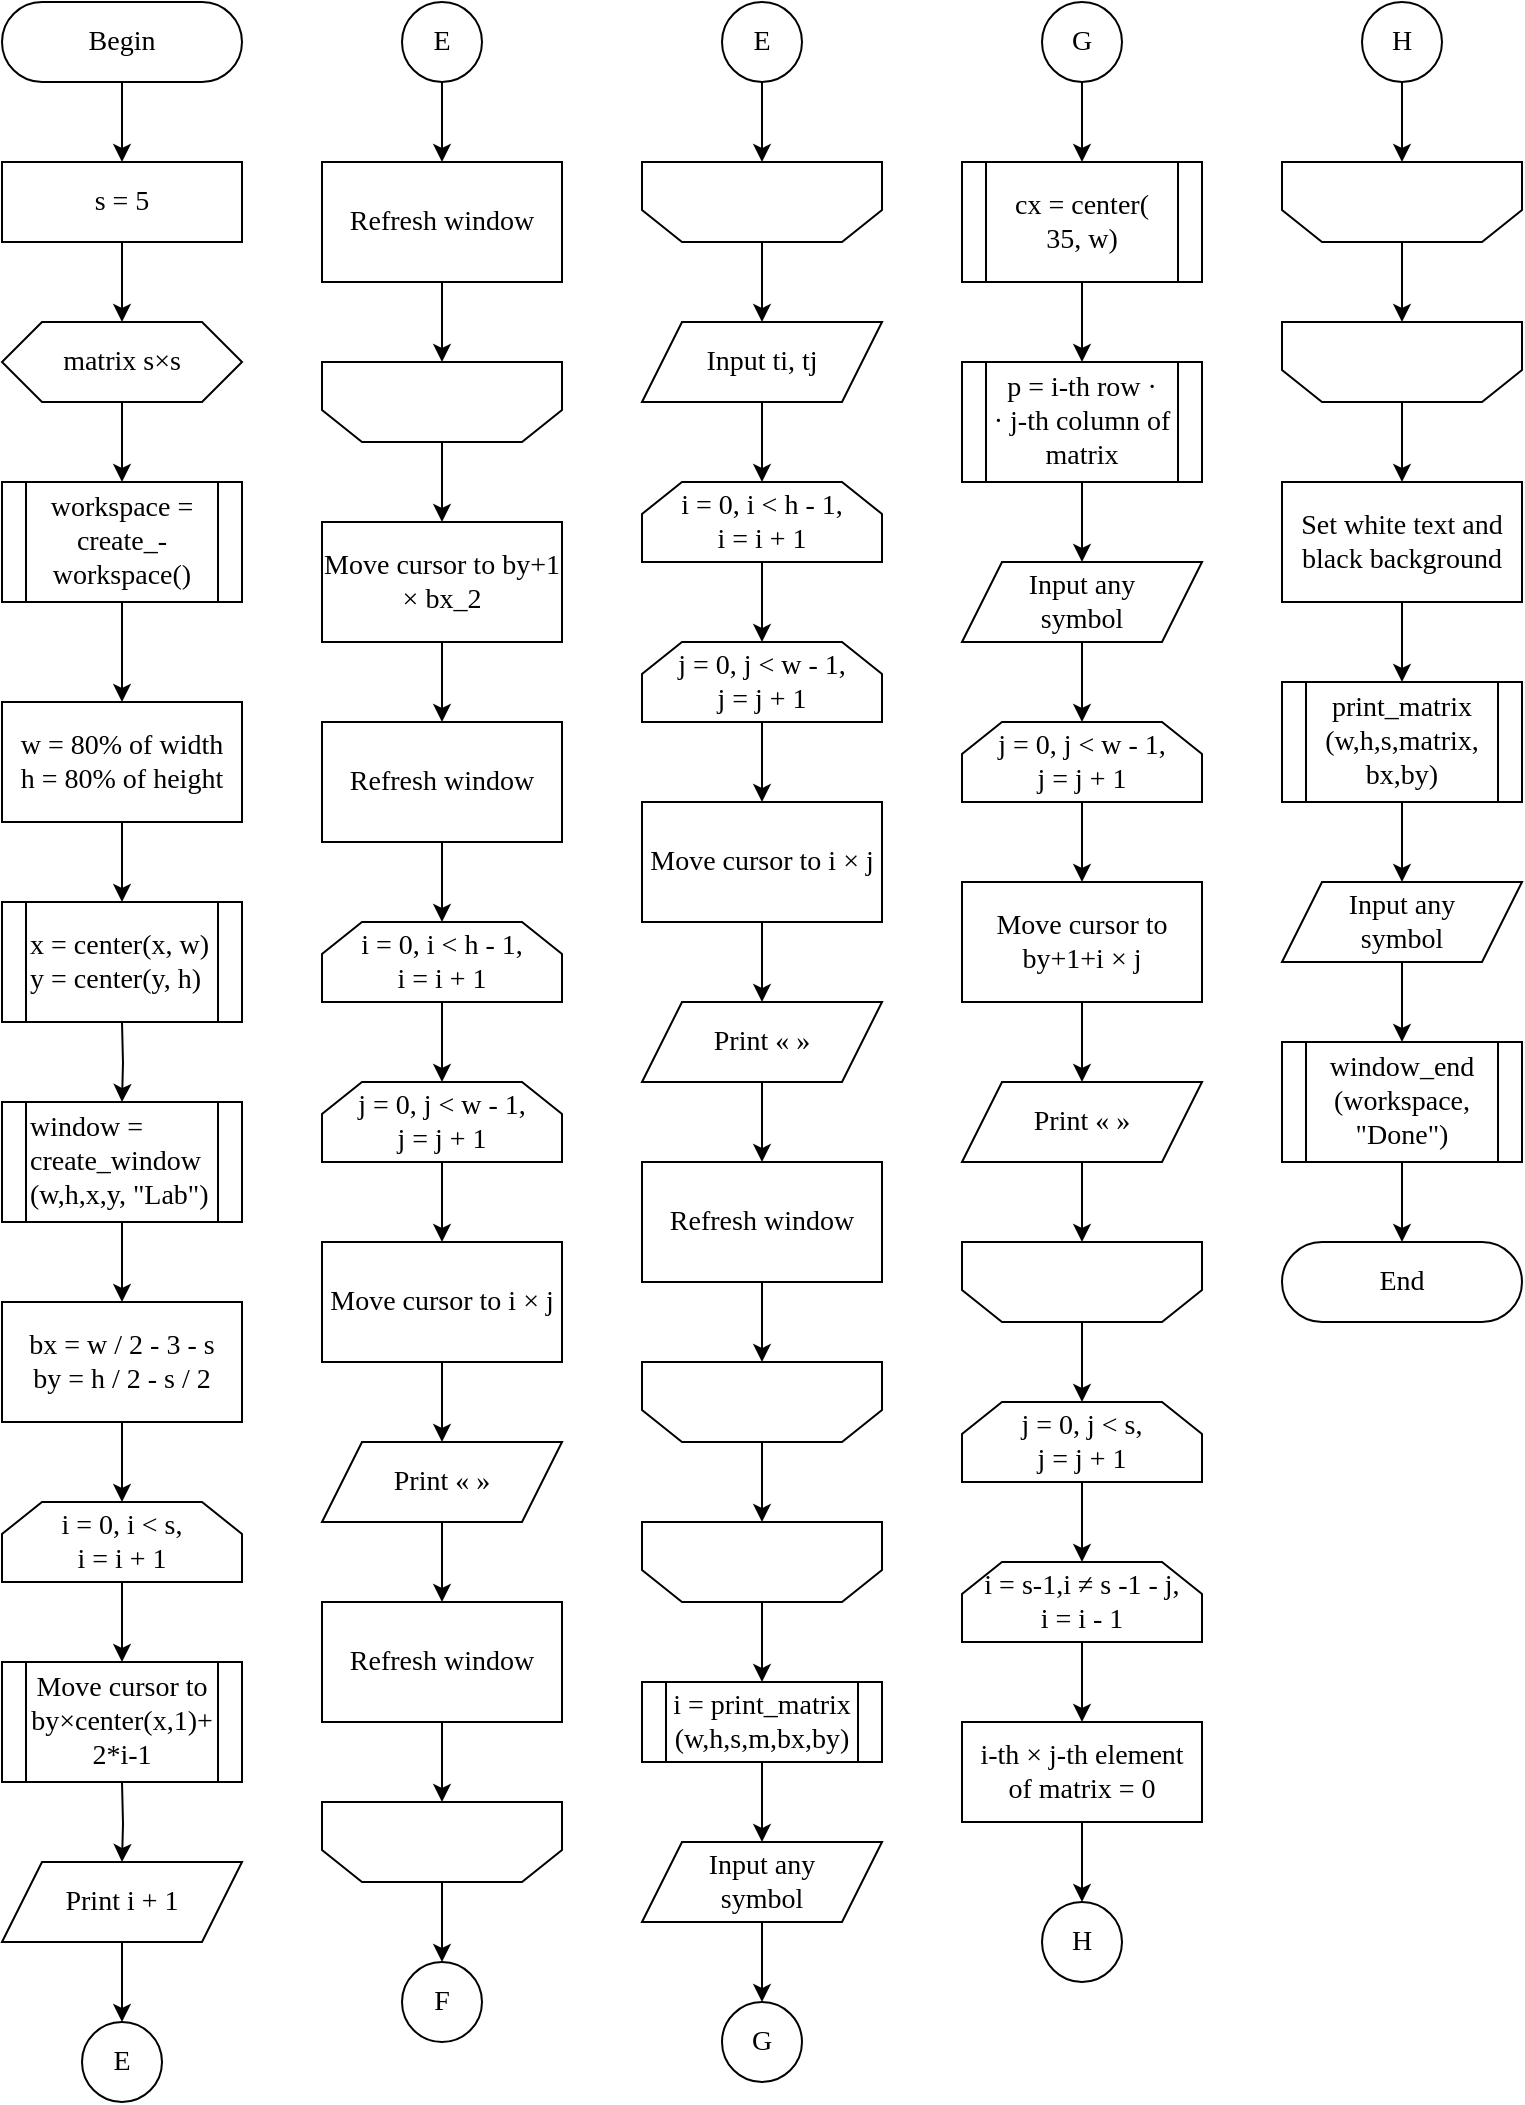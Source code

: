 <mxfile version="15.7.1" type="device"><diagram id="Av0xXDSF2hZw4vf8y2aB" name="Page-1"><mxGraphModel dx="2524" dy="1410" grid="1" gridSize="10" guides="1" tooltips="1" connect="1" arrows="1" fold="1" page="1" pageScale="1" pageWidth="850" pageHeight="1100" math="0" shadow="0"><root><mxCell id="0"/><mxCell id="1" parent="0"/><mxCell id="K8sTfKf6J1KezzARla5t-20" value="" style="edgeStyle=orthogonalEdgeStyle;rounded=0;orthogonalLoop=1;jettySize=auto;html=1;fontFamily=Times New Roman;fontSize=14;" edge="1" parent="1" source="K8sTfKf6J1KezzARla5t-1" target="K8sTfKf6J1KezzARla5t-2"><mxGeometry relative="1" as="geometry"/></mxCell><mxCell id="K8sTfKf6J1KezzARla5t-1" value="Begin" style="rounded=1;whiteSpace=wrap;html=1;arcSize=50;fontSize=14;fontFamily=Times New Roman;" vertex="1" parent="1"><mxGeometry x="40" y="40" width="120" height="40" as="geometry"/></mxCell><mxCell id="K8sTfKf6J1KezzARla5t-9" value="" style="edgeStyle=orthogonalEdgeStyle;rounded=0;orthogonalLoop=1;jettySize=auto;html=1;fontFamily=Times New Roman;fontSize=14;" edge="1" parent="1" source="K8sTfKf6J1KezzARla5t-2" target="K8sTfKf6J1KezzARla5t-3"><mxGeometry relative="1" as="geometry"/></mxCell><mxCell id="K8sTfKf6J1KezzARla5t-2" value="s = 5" style="rounded=0;whiteSpace=wrap;html=1;fontFamily=Times New Roman;fontSize=14;strokeColor=#000000;strokeWidth=1;fillColor=#FFFFFF;gradientColor=none;" vertex="1" parent="1"><mxGeometry x="40" y="120" width="120" height="40" as="geometry"/></mxCell><mxCell id="K8sTfKf6J1KezzARla5t-10" value="" style="edgeStyle=orthogonalEdgeStyle;rounded=0;orthogonalLoop=1;jettySize=auto;html=1;fontFamily=Times New Roman;fontSize=14;" edge="1" parent="1" source="K8sTfKf6J1KezzARla5t-3" target="K8sTfKf6J1KezzARla5t-5"><mxGeometry relative="1" as="geometry"/></mxCell><mxCell id="K8sTfKf6J1KezzARla5t-3" value="matrix s×s" style="shape=hexagon;perimeter=hexagonPerimeter2;whiteSpace=wrap;html=1;fixedSize=1;fontFamily=Times New Roman;fontSize=14;" vertex="1" parent="1"><mxGeometry x="40" y="200" width="120" height="40" as="geometry"/></mxCell><mxCell id="K8sTfKf6J1KezzARla5t-11" value="" style="edgeStyle=orthogonalEdgeStyle;rounded=0;orthogonalLoop=1;jettySize=auto;html=1;fontFamily=Times New Roman;fontSize=14;" edge="1" parent="1" source="K8sTfKf6J1KezzARla5t-5" target="K8sTfKf6J1KezzARla5t-7"><mxGeometry relative="1" as="geometry"/></mxCell><mxCell id="K8sTfKf6J1KezzARla5t-5" value="&lt;div&gt;workspace = create_-&lt;br&gt;&lt;/div&gt;&lt;div&gt;workspace()&lt;/div&gt;" style="shape=process;whiteSpace=wrap;html=1;backgroundOutline=1;fontFamily=Times New Roman;fontSize=14;" vertex="1" parent="1"><mxGeometry x="40" y="280" width="120" height="60" as="geometry"/></mxCell><mxCell id="K8sTfKf6J1KezzARla5t-13" value="" style="edgeStyle=orthogonalEdgeStyle;rounded=0;orthogonalLoop=1;jettySize=auto;html=1;fontFamily=Times New Roman;fontSize=14;" edge="1" parent="1" source="K8sTfKf6J1KezzARla5t-7"><mxGeometry relative="1" as="geometry"><mxPoint x="100" y="490" as="targetPoint"/></mxGeometry></mxCell><mxCell id="K8sTfKf6J1KezzARla5t-7" value="&lt;div&gt;w = 80% of width&lt;/div&gt;&lt;div&gt;h = 80% of height&lt;/div&gt;" style="rounded=0;whiteSpace=wrap;html=1;fontFamily=Times New Roman;fontSize=14;strokeColor=#000000;strokeWidth=1;fillColor=#FFFFFF;gradientColor=none;" vertex="1" parent="1"><mxGeometry x="40" y="390" width="120" height="60" as="geometry"/></mxCell><mxCell id="K8sTfKf6J1KezzARla5t-15" value="" style="edgeStyle=orthogonalEdgeStyle;rounded=0;orthogonalLoop=1;jettySize=auto;html=1;fontFamily=Times New Roman;fontSize=14;" edge="1" parent="1"><mxGeometry relative="1" as="geometry"><mxPoint x="100" y="550" as="sourcePoint"/><mxPoint x="100" y="590" as="targetPoint"/></mxGeometry></mxCell><mxCell id="K8sTfKf6J1KezzARla5t-16" value="&lt;div&gt;x = center(x, w)&lt;/div&gt;&lt;div&gt;y = center(y, h)&lt;br&gt;&lt;/div&gt;" style="shape=process;whiteSpace=wrap;html=1;backgroundOutline=1;fontColor=default;strokeColor=default;fillColor=default;fontFamily=Times New Roman;fontSize=14;align=left;" vertex="1" parent="1"><mxGeometry x="40" y="490" width="120" height="60" as="geometry"/></mxCell><mxCell id="K8sTfKf6J1KezzARla5t-19" value="" style="edgeStyle=orthogonalEdgeStyle;rounded=0;orthogonalLoop=1;jettySize=auto;html=1;fontFamily=Times New Roman;fontSize=14;" edge="1" parent="1" source="K8sTfKf6J1KezzARla5t-17" target="K8sTfKf6J1KezzARla5t-18"><mxGeometry relative="1" as="geometry"/></mxCell><mxCell id="K8sTfKf6J1KezzARla5t-17" value="&lt;div&gt;window = create_window&lt;/div&gt;&lt;div&gt;(w,h,x,y, &quot;Lab&quot;)&lt;/div&gt;" style="shape=process;whiteSpace=wrap;html=1;backgroundOutline=1;fontColor=default;strokeColor=default;fillColor=default;fontFamily=Times New Roman;fontSize=14;align=left;" vertex="1" parent="1"><mxGeometry x="40" y="590" width="120" height="60" as="geometry"/></mxCell><mxCell id="K8sTfKf6J1KezzARla5t-22" value="" style="edgeStyle=orthogonalEdgeStyle;rounded=0;orthogonalLoop=1;jettySize=auto;html=1;fontFamily=Times New Roman;fontSize=14;" edge="1" parent="1" source="K8sTfKf6J1KezzARla5t-18" target="K8sTfKf6J1KezzARla5t-21"><mxGeometry relative="1" as="geometry"/></mxCell><mxCell id="K8sTfKf6J1KezzARla5t-18" value="&lt;div align=&quot;center&quot;&gt;bx = w / 2 - 3 - s&lt;/div&gt;&lt;div align=&quot;center&quot;&gt;by = h / 2 - s / 2&lt;/div&gt;" style="rounded=0;whiteSpace=wrap;html=1;fontFamily=Times New Roman;fontSize=14;strokeColor=#000000;strokeWidth=1;fillColor=#FFFFFF;gradientColor=none;align=center;" vertex="1" parent="1"><mxGeometry x="40" y="690" width="120" height="60" as="geometry"/></mxCell><mxCell id="K8sTfKf6J1KezzARla5t-24" value="" style="edgeStyle=orthogonalEdgeStyle;rounded=0;orthogonalLoop=1;jettySize=auto;html=1;fontFamily=Times New Roman;fontSize=14;" edge="1" parent="1" source="K8sTfKf6J1KezzARla5t-21"><mxGeometry relative="1" as="geometry"><mxPoint x="100" y="870" as="targetPoint"/></mxGeometry></mxCell><mxCell id="K8sTfKf6J1KezzARla5t-21" value="&lt;div&gt;i = 0, i &amp;lt; s,&lt;/div&gt;&lt;div&gt;i = i + 1&lt;/div&gt;" style="shape=loopLimit;whiteSpace=wrap;html=1;fontFamily=Times New Roman;fontSize=14;strokeColor=default;fillColor=#FFFFFF;gradientColor=none;fontColor=default;labelBackgroundColor=default;align=center;" vertex="1" parent="1"><mxGeometry x="40" y="790" width="120" height="40" as="geometry"/></mxCell><mxCell id="K8sTfKf6J1KezzARla5t-26" value="" style="edgeStyle=orthogonalEdgeStyle;rounded=0;orthogonalLoop=1;jettySize=auto;html=1;fontFamily=Times New Roman;fontSize=14;" edge="1" parent="1" target="K8sTfKf6J1KezzARla5t-25"><mxGeometry relative="1" as="geometry"><mxPoint x="100" y="930" as="sourcePoint"/></mxGeometry></mxCell><mxCell id="K8sTfKf6J1KezzARla5t-29" value="" style="edgeStyle=orthogonalEdgeStyle;rounded=0;orthogonalLoop=1;jettySize=auto;html=1;fontFamily=Times New Roman;fontSize=14;" edge="1" parent="1" source="K8sTfKf6J1KezzARla5t-25" target="K8sTfKf6J1KezzARla5t-28"><mxGeometry relative="1" as="geometry"/></mxCell><mxCell id="K8sTfKf6J1KezzARla5t-25" value="Print i + 1" style="shape=parallelogram;perimeter=parallelogramPerimeter;whiteSpace=wrap;html=1;fixedSize=1;fontFamily=Times New Roman;fontSize=14;strokeColor=#000000;fillColor=#FFFFFF;gradientColor=none;align=center;" vertex="1" parent="1"><mxGeometry x="40" y="970" width="120" height="40" as="geometry"/></mxCell><mxCell id="K8sTfKf6J1KezzARla5t-28" value="E" style="ellipse;whiteSpace=wrap;html=1;aspect=fixed;fontFamily=Times New Roman;fontSize=14;strokeColor=#000000;strokeWidth=1;fillColor=#FFFFFF;gradientColor=none;align=center;" vertex="1" parent="1"><mxGeometry x="80" y="1050.0" width="40" height="40" as="geometry"/></mxCell><mxCell id="K8sTfKf6J1KezzARla5t-32" value="" style="edgeStyle=orthogonalEdgeStyle;rounded=0;orthogonalLoop=1;jettySize=auto;html=1;fontFamily=Times New Roman;fontSize=14;" edge="1" parent="1" source="K8sTfKf6J1KezzARla5t-30" target="K8sTfKf6J1KezzARla5t-31"><mxGeometry relative="1" as="geometry"/></mxCell><mxCell id="K8sTfKf6J1KezzARla5t-30" value="E" style="ellipse;whiteSpace=wrap;html=1;aspect=fixed;fontFamily=Times New Roman;fontSize=14;strokeColor=#000000;strokeWidth=1;fillColor=#FFFFFF;gradientColor=none;align=center;" vertex="1" parent="1"><mxGeometry x="240" y="40.0" width="40" height="40" as="geometry"/></mxCell><mxCell id="K8sTfKf6J1KezzARla5t-34" value="" style="edgeStyle=orthogonalEdgeStyle;rounded=0;orthogonalLoop=1;jettySize=auto;html=1;fontFamily=Times New Roman;fontSize=14;" edge="1" parent="1" source="K8sTfKf6J1KezzARla5t-31" target="K8sTfKf6J1KezzARla5t-33"><mxGeometry relative="1" as="geometry"/></mxCell><mxCell id="K8sTfKf6J1KezzARla5t-31" value="Refresh window" style="rounded=0;whiteSpace=wrap;html=1;fontFamily=Times New Roman;fontSize=14;align=center;" vertex="1" parent="1"><mxGeometry x="200" y="120" width="120" height="60" as="geometry"/></mxCell><mxCell id="K8sTfKf6J1KezzARla5t-37" value="" style="edgeStyle=orthogonalEdgeStyle;rounded=0;orthogonalLoop=1;jettySize=auto;html=1;fontFamily=Times New Roman;fontSize=14;" edge="1" parent="1" source="K8sTfKf6J1KezzARla5t-33" target="K8sTfKf6J1KezzARla5t-36"><mxGeometry relative="1" as="geometry"/></mxCell><mxCell id="K8sTfKf6J1KezzARla5t-33" value="" style="shape=loopLimit;whiteSpace=wrap;html=1;fontFamily=Times New Roman;fontSize=14;strokeColor=default;fillColor=#FFFFFF;gradientColor=none;align=left;flipV=1;fontColor=default;labelBackgroundColor=default;" vertex="1" parent="1"><mxGeometry x="200" y="220" width="120" height="40" as="geometry"/></mxCell><mxCell id="K8sTfKf6J1KezzARla5t-35" value="&lt;div align=&quot;center&quot;&gt;Move cursor to by×center(x,1)+&lt;/div&gt;&lt;div align=&quot;center&quot;&gt;2*i-1&lt;br&gt;&lt;/div&gt;" style="shape=process;whiteSpace=wrap;html=1;backgroundOutline=1;fontColor=default;strokeColor=default;fillColor=default;fontFamily=Times New Roman;fontSize=14;align=center;" vertex="1" parent="1"><mxGeometry x="40" y="870" width="120" height="60" as="geometry"/></mxCell><mxCell id="K8sTfKf6J1KezzARla5t-39" value="" style="edgeStyle=orthogonalEdgeStyle;rounded=0;orthogonalLoop=1;jettySize=auto;html=1;fontFamily=Times New Roman;fontSize=14;" edge="1" parent="1" source="K8sTfKf6J1KezzARla5t-36" target="K8sTfKf6J1KezzARla5t-38"><mxGeometry relative="1" as="geometry"/></mxCell><mxCell id="K8sTfKf6J1KezzARla5t-36" value="Move cursor to by+1 × bx_2" style="rounded=0;whiteSpace=wrap;html=1;fontFamily=Times New Roman;fontSize=14;align=center;" vertex="1" parent="1"><mxGeometry x="200" y="300" width="120" height="60" as="geometry"/></mxCell><mxCell id="K8sTfKf6J1KezzARla5t-41" value="" style="edgeStyle=orthogonalEdgeStyle;rounded=0;orthogonalLoop=1;jettySize=auto;html=1;fontFamily=Times New Roman;fontSize=14;" edge="1" parent="1" source="K8sTfKf6J1KezzARla5t-38" target="K8sTfKf6J1KezzARla5t-40"><mxGeometry relative="1" as="geometry"/></mxCell><mxCell id="K8sTfKf6J1KezzARla5t-38" value="Refresh window" style="rounded=0;whiteSpace=wrap;html=1;fontFamily=Times New Roman;fontSize=14;align=center;" vertex="1" parent="1"><mxGeometry x="200" y="400" width="120" height="60" as="geometry"/></mxCell><mxCell id="K8sTfKf6J1KezzARla5t-43" value="" style="edgeStyle=orthogonalEdgeStyle;rounded=0;orthogonalLoop=1;jettySize=auto;html=1;fontFamily=Times New Roman;fontSize=14;" edge="1" parent="1" source="K8sTfKf6J1KezzARla5t-40" target="K8sTfKf6J1KezzARla5t-42"><mxGeometry relative="1" as="geometry"/></mxCell><mxCell id="K8sTfKf6J1KezzARla5t-40" value="&lt;div&gt;i = 0, i &amp;lt; h - 1,&lt;/div&gt;&lt;div&gt;i = i + 1&lt;/div&gt;" style="shape=loopLimit;whiteSpace=wrap;html=1;fontFamily=Times New Roman;fontSize=14;strokeColor=default;fillColor=#FFFFFF;gradientColor=none;fontColor=default;labelBackgroundColor=default;align=center;" vertex="1" parent="1"><mxGeometry x="200" y="500" width="120" height="40" as="geometry"/></mxCell><mxCell id="K8sTfKf6J1KezzARla5t-45" value="" style="edgeStyle=orthogonalEdgeStyle;rounded=0;orthogonalLoop=1;jettySize=auto;html=1;fontFamily=Times New Roman;fontSize=14;" edge="1" parent="1" source="K8sTfKf6J1KezzARla5t-42" target="K8sTfKf6J1KezzARla5t-44"><mxGeometry relative="1" as="geometry"/></mxCell><mxCell id="K8sTfKf6J1KezzARla5t-42" value="&lt;div&gt;j = 0, j &amp;lt; w - 1,&lt;/div&gt;&lt;div&gt;j = j + 1&lt;/div&gt;" style="shape=loopLimit;whiteSpace=wrap;html=1;fontFamily=Times New Roman;fontSize=14;strokeColor=default;fillColor=#FFFFFF;gradientColor=none;fontColor=default;labelBackgroundColor=default;align=center;" vertex="1" parent="1"><mxGeometry x="200" y="580" width="120" height="40" as="geometry"/></mxCell><mxCell id="K8sTfKf6J1KezzARla5t-47" value="" style="edgeStyle=orthogonalEdgeStyle;rounded=0;orthogonalLoop=1;jettySize=auto;html=1;fontFamily=Times New Roman;fontSize=14;" edge="1" parent="1" source="K8sTfKf6J1KezzARla5t-44" target="K8sTfKf6J1KezzARla5t-46"><mxGeometry relative="1" as="geometry"/></mxCell><mxCell id="K8sTfKf6J1KezzARla5t-44" value="Move cursor to i × j" style="rounded=0;whiteSpace=wrap;html=1;fontFamily=Times New Roman;fontSize=14;align=center;" vertex="1" parent="1"><mxGeometry x="200" y="660" width="120" height="60" as="geometry"/></mxCell><mxCell id="K8sTfKf6J1KezzARla5t-49" value="" style="edgeStyle=orthogonalEdgeStyle;rounded=0;orthogonalLoop=1;jettySize=auto;html=1;fontFamily=Times New Roman;fontSize=14;" edge="1" parent="1" source="K8sTfKf6J1KezzARla5t-46" target="K8sTfKf6J1KezzARla5t-48"><mxGeometry relative="1" as="geometry"/></mxCell><mxCell id="K8sTfKf6J1KezzARla5t-46" value="Print « »" style="shape=parallelogram;perimeter=parallelogramPerimeter;whiteSpace=wrap;html=1;fixedSize=1;fontFamily=Times New Roman;fontSize=14;strokeColor=#000000;fillColor=#FFFFFF;gradientColor=none;align=center;" vertex="1" parent="1"><mxGeometry x="200" y="760" width="120" height="40" as="geometry"/></mxCell><mxCell id="K8sTfKf6J1KezzARla5t-53" value="" style="edgeStyle=orthogonalEdgeStyle;rounded=0;orthogonalLoop=1;jettySize=auto;html=1;fontFamily=Times New Roman;fontSize=14;" edge="1" parent="1" source="K8sTfKf6J1KezzARla5t-48" target="K8sTfKf6J1KezzARla5t-51"><mxGeometry relative="1" as="geometry"/></mxCell><mxCell id="K8sTfKf6J1KezzARla5t-48" value="Refresh window" style="rounded=0;whiteSpace=wrap;html=1;fontFamily=Times New Roman;fontSize=14;align=center;" vertex="1" parent="1"><mxGeometry x="200" y="840" width="120" height="60" as="geometry"/></mxCell><mxCell id="K8sTfKf6J1KezzARla5t-52" value="" style="edgeStyle=orthogonalEdgeStyle;rounded=0;orthogonalLoop=1;jettySize=auto;html=1;fontFamily=Times New Roman;fontSize=14;" edge="1" parent="1" source="K8sTfKf6J1KezzARla5t-51"><mxGeometry relative="1" as="geometry"><mxPoint x="260" y="1020" as="targetPoint"/></mxGeometry></mxCell><mxCell id="K8sTfKf6J1KezzARla5t-51" value="" style="shape=loopLimit;whiteSpace=wrap;html=1;fontFamily=Times New Roman;fontSize=14;strokeColor=default;fillColor=#FFFFFF;gradientColor=none;align=left;flipV=1;fontColor=default;labelBackgroundColor=default;" vertex="1" parent="1"><mxGeometry x="200" y="940" width="120" height="40" as="geometry"/></mxCell><mxCell id="K8sTfKf6J1KezzARla5t-54" value="F" style="ellipse;whiteSpace=wrap;html=1;aspect=fixed;fontFamily=Times New Roman;fontSize=14;strokeColor=#000000;strokeWidth=1;fillColor=#FFFFFF;gradientColor=none;align=center;" vertex="1" parent="1"><mxGeometry x="240" y="1020.0" width="40" height="40" as="geometry"/></mxCell><mxCell id="K8sTfKf6J1KezzARla5t-57" value="" style="edgeStyle=orthogonalEdgeStyle;rounded=0;orthogonalLoop=1;jettySize=auto;html=1;fontFamily=Times New Roman;fontSize=14;" edge="1" parent="1" source="K8sTfKf6J1KezzARla5t-55" target="K8sTfKf6J1KezzARla5t-56"><mxGeometry relative="1" as="geometry"/></mxCell><mxCell id="K8sTfKf6J1KezzARla5t-55" value="E" style="ellipse;whiteSpace=wrap;html=1;aspect=fixed;fontFamily=Times New Roman;fontSize=14;strokeColor=#000000;strokeWidth=1;fillColor=#FFFFFF;gradientColor=none;align=center;" vertex="1" parent="1"><mxGeometry x="400" y="40.0" width="40" height="40" as="geometry"/></mxCell><mxCell id="K8sTfKf6J1KezzARla5t-63" value="" style="edgeStyle=orthogonalEdgeStyle;rounded=0;orthogonalLoop=1;jettySize=auto;html=1;fontFamily=Times New Roman;fontSize=14;" edge="1" parent="1" source="K8sTfKf6J1KezzARla5t-56" target="K8sTfKf6J1KezzARla5t-60"><mxGeometry relative="1" as="geometry"/></mxCell><mxCell id="K8sTfKf6J1KezzARla5t-56" value="" style="shape=loopLimit;whiteSpace=wrap;html=1;fontFamily=Times New Roman;fontSize=14;strokeColor=default;fillColor=#FFFFFF;gradientColor=none;align=left;flipV=1;fontColor=default;labelBackgroundColor=default;" vertex="1" parent="1"><mxGeometry x="360" y="120" width="120" height="40" as="geometry"/></mxCell><mxCell id="K8sTfKf6J1KezzARla5t-62" value="" style="edgeStyle=orthogonalEdgeStyle;rounded=0;orthogonalLoop=1;jettySize=auto;html=1;fontFamily=Times New Roman;fontSize=14;" edge="1" parent="1" source="K8sTfKf6J1KezzARla5t-60"><mxGeometry relative="1" as="geometry"><mxPoint x="420" y="280" as="targetPoint"/></mxGeometry></mxCell><mxCell id="K8sTfKf6J1KezzARla5t-60" value="Input ti, tj" style="shape=parallelogram;perimeter=parallelogramPerimeter;whiteSpace=wrap;html=1;fixedSize=1;fontFamily=Times New Roman;fontSize=14;strokeColor=#000000;fillColor=#FFFFFF;gradientColor=none;align=center;" vertex="1" parent="1"><mxGeometry x="360" y="200" width="120" height="40" as="geometry"/></mxCell><mxCell id="K8sTfKf6J1KezzARla5t-66" value="" style="edgeStyle=orthogonalEdgeStyle;rounded=0;orthogonalLoop=1;jettySize=auto;html=1;fontFamily=Times New Roman;fontSize=14;" edge="1" parent="1" source="K8sTfKf6J1KezzARla5t-64" target="K8sTfKf6J1KezzARla5t-65"><mxGeometry relative="1" as="geometry"/></mxCell><mxCell id="K8sTfKf6J1KezzARla5t-64" value="&lt;div&gt;i = 0, i &amp;lt; h - 1,&lt;/div&gt;&lt;div&gt;i = i + 1&lt;/div&gt;" style="shape=loopLimit;whiteSpace=wrap;html=1;fontFamily=Times New Roman;fontSize=14;strokeColor=default;fillColor=#FFFFFF;gradientColor=none;fontColor=default;labelBackgroundColor=default;align=center;" vertex="1" parent="1"><mxGeometry x="360" y="280" width="120" height="40" as="geometry"/></mxCell><mxCell id="K8sTfKf6J1KezzARla5t-68" value="" style="edgeStyle=orthogonalEdgeStyle;rounded=0;orthogonalLoop=1;jettySize=auto;html=1;fontFamily=Times New Roman;fontSize=14;" edge="1" parent="1" source="K8sTfKf6J1KezzARla5t-65"><mxGeometry relative="1" as="geometry"><mxPoint x="420" y="440" as="targetPoint"/></mxGeometry></mxCell><mxCell id="K8sTfKf6J1KezzARla5t-65" value="&lt;div&gt;j = 0, j &amp;lt; w - 1,&lt;/div&gt;&lt;div&gt;j = j + 1&lt;/div&gt;" style="shape=loopLimit;whiteSpace=wrap;html=1;fontFamily=Times New Roman;fontSize=14;strokeColor=default;fillColor=#FFFFFF;gradientColor=none;fontColor=default;labelBackgroundColor=default;align=center;" vertex="1" parent="1"><mxGeometry x="360" y="360" width="120" height="40" as="geometry"/></mxCell><mxCell id="K8sTfKf6J1KezzARla5t-69" value="" style="edgeStyle=orthogonalEdgeStyle;rounded=0;orthogonalLoop=1;jettySize=auto;html=1;fontFamily=Times New Roman;fontSize=14;" edge="1" parent="1" source="K8sTfKf6J1KezzARla5t-70" target="K8sTfKf6J1KezzARla5t-72"><mxGeometry relative="1" as="geometry"/></mxCell><mxCell id="K8sTfKf6J1KezzARla5t-70" value="Move cursor to i × j" style="rounded=0;whiteSpace=wrap;html=1;fontFamily=Times New Roman;fontSize=14;align=center;" vertex="1" parent="1"><mxGeometry x="360" y="440" width="120" height="60" as="geometry"/></mxCell><mxCell id="K8sTfKf6J1KezzARla5t-71" value="" style="edgeStyle=orthogonalEdgeStyle;rounded=0;orthogonalLoop=1;jettySize=auto;html=1;fontFamily=Times New Roman;fontSize=14;" edge="1" parent="1" source="K8sTfKf6J1KezzARla5t-72" target="K8sTfKf6J1KezzARla5t-74"><mxGeometry relative="1" as="geometry"/></mxCell><mxCell id="K8sTfKf6J1KezzARla5t-72" value="Print « »" style="shape=parallelogram;perimeter=parallelogramPerimeter;whiteSpace=wrap;html=1;fixedSize=1;fontFamily=Times New Roman;fontSize=14;strokeColor=#000000;fillColor=#FFFFFF;gradientColor=none;align=center;" vertex="1" parent="1"><mxGeometry x="360" y="540" width="120" height="40" as="geometry"/></mxCell><mxCell id="K8sTfKf6J1KezzARla5t-73" value="" style="edgeStyle=orthogonalEdgeStyle;rounded=0;orthogonalLoop=1;jettySize=auto;html=1;fontFamily=Times New Roman;fontSize=14;" edge="1" parent="1" source="K8sTfKf6J1KezzARla5t-74" target="K8sTfKf6J1KezzARla5t-75"><mxGeometry relative="1" as="geometry"/></mxCell><mxCell id="K8sTfKf6J1KezzARla5t-74" value="Refresh window" style="rounded=0;whiteSpace=wrap;html=1;fontFamily=Times New Roman;fontSize=14;align=center;" vertex="1" parent="1"><mxGeometry x="360" y="620" width="120" height="60" as="geometry"/></mxCell><mxCell id="K8sTfKf6J1KezzARla5t-77" value="" style="edgeStyle=orthogonalEdgeStyle;rounded=0;orthogonalLoop=1;jettySize=auto;html=1;fontFamily=Times New Roman;fontSize=14;" edge="1" parent="1" source="K8sTfKf6J1KezzARla5t-75" target="K8sTfKf6J1KezzARla5t-76"><mxGeometry relative="1" as="geometry"/></mxCell><mxCell id="K8sTfKf6J1KezzARla5t-75" value="" style="shape=loopLimit;whiteSpace=wrap;html=1;fontFamily=Times New Roman;fontSize=14;strokeColor=default;fillColor=#FFFFFF;gradientColor=none;align=left;flipV=1;fontColor=default;labelBackgroundColor=default;" vertex="1" parent="1"><mxGeometry x="360" y="720" width="120" height="40" as="geometry"/></mxCell><mxCell id="K8sTfKf6J1KezzARla5t-79" value="" style="edgeStyle=orthogonalEdgeStyle;rounded=0;orthogonalLoop=1;jettySize=auto;html=1;fontFamily=Times New Roman;fontSize=14;" edge="1" parent="1" source="K8sTfKf6J1KezzARla5t-76" target="K8sTfKf6J1KezzARla5t-78"><mxGeometry relative="1" as="geometry"/></mxCell><mxCell id="K8sTfKf6J1KezzARla5t-76" value="" style="shape=loopLimit;whiteSpace=wrap;html=1;fontFamily=Times New Roman;fontSize=14;strokeColor=default;fillColor=#FFFFFF;gradientColor=none;align=left;flipV=1;fontColor=default;labelBackgroundColor=default;" vertex="1" parent="1"><mxGeometry x="360" y="800" width="120" height="40" as="geometry"/></mxCell><mxCell id="K8sTfKf6J1KezzARla5t-81" value="" style="edgeStyle=orthogonalEdgeStyle;rounded=0;orthogonalLoop=1;jettySize=auto;html=1;fontFamily=Times New Roman;fontSize=14;" edge="1" parent="1" source="K8sTfKf6J1KezzARla5t-78" target="K8sTfKf6J1KezzARla5t-80"><mxGeometry relative="1" as="geometry"/></mxCell><mxCell id="K8sTfKf6J1KezzARla5t-78" value="&lt;div&gt;i = print_matrix&lt;/div&gt;&lt;div&gt;(w,h,s,m,bx,by)&lt;/div&gt;" style="shape=process;whiteSpace=wrap;html=1;backgroundOutline=1;fontColor=default;strokeColor=default;fillColor=default;fontFamily=Times New Roman;fontSize=14;align=center;" vertex="1" parent="1"><mxGeometry x="360" y="880" width="120" height="40" as="geometry"/></mxCell><mxCell id="K8sTfKf6J1KezzARla5t-83" value="" style="edgeStyle=orthogonalEdgeStyle;rounded=0;orthogonalLoop=1;jettySize=auto;html=1;fontFamily=Times New Roman;fontSize=14;" edge="1" parent="1" source="K8sTfKf6J1KezzARla5t-80" target="K8sTfKf6J1KezzARla5t-82"><mxGeometry relative="1" as="geometry"/></mxCell><mxCell id="K8sTfKf6J1KezzARla5t-80" value="&lt;div&gt;Input any&lt;/div&gt;&lt;div&gt;symbol&lt;/div&gt;" style="shape=parallelogram;perimeter=parallelogramPerimeter;whiteSpace=wrap;html=1;fixedSize=1;fontFamily=Times New Roman;fontSize=14;strokeColor=#000000;fillColor=#FFFFFF;gradientColor=none;align=center;" vertex="1" parent="1"><mxGeometry x="360" y="960" width="120" height="40" as="geometry"/></mxCell><mxCell id="K8sTfKf6J1KezzARla5t-82" value="G" style="ellipse;whiteSpace=wrap;html=1;aspect=fixed;fontFamily=Times New Roman;fontSize=14;strokeColor=#000000;strokeWidth=1;fillColor=#FFFFFF;gradientColor=none;align=center;" vertex="1" parent="1"><mxGeometry x="400" y="1040.0" width="40" height="40" as="geometry"/></mxCell><mxCell id="K8sTfKf6J1KezzARla5t-86" value="" style="edgeStyle=orthogonalEdgeStyle;rounded=0;orthogonalLoop=1;jettySize=auto;html=1;fontFamily=Times New Roman;fontSize=14;" edge="1" parent="1" source="K8sTfKf6J1KezzARla5t-84" target="K8sTfKf6J1KezzARla5t-85"><mxGeometry relative="1" as="geometry"/></mxCell><mxCell id="K8sTfKf6J1KezzARla5t-84" value="G" style="ellipse;whiteSpace=wrap;html=1;aspect=fixed;fontFamily=Times New Roman;fontSize=14;strokeColor=#000000;strokeWidth=1;fillColor=#FFFFFF;gradientColor=none;align=center;" vertex="1" parent="1"><mxGeometry x="560" y="40.0" width="40" height="40" as="geometry"/></mxCell><mxCell id="K8sTfKf6J1KezzARla5t-88" value="" style="edgeStyle=orthogonalEdgeStyle;rounded=0;orthogonalLoop=1;jettySize=auto;html=1;fontFamily=Times New Roman;fontSize=14;" edge="1" parent="1" source="K8sTfKf6J1KezzARla5t-85" target="K8sTfKf6J1KezzARla5t-87"><mxGeometry relative="1" as="geometry"/></mxCell><mxCell id="K8sTfKf6J1KezzARla5t-85" value="&lt;div&gt;cx = center(&lt;/div&gt;&lt;div&gt;35, w)&lt;/div&gt;" style="shape=process;whiteSpace=wrap;html=1;backgroundOutline=1;fontColor=default;strokeColor=default;fillColor=default;fontFamily=Times New Roman;fontSize=14;align=center;" vertex="1" parent="1"><mxGeometry x="520" y="120" width="120" height="60" as="geometry"/></mxCell><mxCell id="K8sTfKf6J1KezzARla5t-90" value="" style="edgeStyle=orthogonalEdgeStyle;rounded=0;orthogonalLoop=1;jettySize=auto;html=1;fontFamily=Times New Roman;fontSize=14;" edge="1" parent="1" source="K8sTfKf6J1KezzARla5t-87" target="K8sTfKf6J1KezzARla5t-89"><mxGeometry relative="1" as="geometry"/></mxCell><mxCell id="K8sTfKf6J1KezzARla5t-87" value="&lt;div&gt;p = i-th row ·&lt;/div&gt;&lt;div&gt;· j-th column of matrix&lt;/div&gt;" style="shape=process;whiteSpace=wrap;html=1;backgroundOutline=1;fontColor=default;strokeColor=default;fillColor=default;fontFamily=Times New Roman;fontSize=14;align=center;" vertex="1" parent="1"><mxGeometry x="520" y="220" width="120" height="60" as="geometry"/></mxCell><mxCell id="K8sTfKf6J1KezzARla5t-93" value="" style="edgeStyle=orthogonalEdgeStyle;rounded=0;orthogonalLoop=1;jettySize=auto;html=1;fontFamily=Times New Roman;fontSize=14;" edge="1" parent="1" source="K8sTfKf6J1KezzARla5t-89" target="K8sTfKf6J1KezzARla5t-92"><mxGeometry relative="1" as="geometry"/></mxCell><mxCell id="K8sTfKf6J1KezzARla5t-89" value="&lt;div&gt;Input any&lt;/div&gt;&lt;div&gt;symbol&lt;/div&gt;" style="shape=parallelogram;perimeter=parallelogramPerimeter;whiteSpace=wrap;html=1;fixedSize=1;fontFamily=Times New Roman;fontSize=14;strokeColor=#000000;fillColor=#FFFFFF;gradientColor=none;align=center;" vertex="1" parent="1"><mxGeometry x="520" y="320" width="120" height="40" as="geometry"/></mxCell><mxCell id="K8sTfKf6J1KezzARla5t-95" value="" style="edgeStyle=orthogonalEdgeStyle;rounded=0;orthogonalLoop=1;jettySize=auto;html=1;fontFamily=Times New Roman;fontSize=14;" edge="1" parent="1" source="K8sTfKf6J1KezzARla5t-92" target="K8sTfKf6J1KezzARla5t-94"><mxGeometry relative="1" as="geometry"/></mxCell><mxCell id="K8sTfKf6J1KezzARla5t-92" value="&lt;div&gt;j = 0, j &amp;lt; w - 1,&lt;/div&gt;&lt;div&gt;j = j + 1&lt;/div&gt;" style="shape=loopLimit;whiteSpace=wrap;html=1;fontFamily=Times New Roman;fontSize=14;strokeColor=default;fillColor=#FFFFFF;gradientColor=none;fontColor=default;labelBackgroundColor=default;align=center;" vertex="1" parent="1"><mxGeometry x="520" y="400" width="120" height="40" as="geometry"/></mxCell><mxCell id="K8sTfKf6J1KezzARla5t-97" value="" style="edgeStyle=orthogonalEdgeStyle;rounded=0;orthogonalLoop=1;jettySize=auto;html=1;fontFamily=Times New Roman;fontSize=14;" edge="1" parent="1" source="K8sTfKf6J1KezzARla5t-94" target="K8sTfKf6J1KezzARla5t-96"><mxGeometry relative="1" as="geometry"/></mxCell><mxCell id="K8sTfKf6J1KezzARla5t-94" value="Move cursor to by+1+i × j" style="rounded=0;whiteSpace=wrap;html=1;fontFamily=Times New Roman;fontSize=14;align=center;" vertex="1" parent="1"><mxGeometry x="520" y="480" width="120" height="60" as="geometry"/></mxCell><mxCell id="K8sTfKf6J1KezzARla5t-99" value="" style="edgeStyle=orthogonalEdgeStyle;rounded=0;orthogonalLoop=1;jettySize=auto;html=1;fontFamily=Times New Roman;fontSize=14;" edge="1" parent="1" source="K8sTfKf6J1KezzARla5t-96" target="K8sTfKf6J1KezzARla5t-98"><mxGeometry relative="1" as="geometry"/></mxCell><mxCell id="K8sTfKf6J1KezzARla5t-96" value="Print « »" style="shape=parallelogram;perimeter=parallelogramPerimeter;whiteSpace=wrap;html=1;fixedSize=1;fontFamily=Times New Roman;fontSize=14;strokeColor=#000000;fillColor=#FFFFFF;gradientColor=none;align=center;" vertex="1" parent="1"><mxGeometry x="520" y="580" width="120" height="40" as="geometry"/></mxCell><mxCell id="K8sTfKf6J1KezzARla5t-101" value="" style="edgeStyle=orthogonalEdgeStyle;rounded=0;orthogonalLoop=1;jettySize=auto;html=1;fontFamily=Times New Roman;fontSize=14;" edge="1" parent="1" source="K8sTfKf6J1KezzARla5t-98" target="K8sTfKf6J1KezzARla5t-100"><mxGeometry relative="1" as="geometry"/></mxCell><mxCell id="K8sTfKf6J1KezzARla5t-98" value="" style="shape=loopLimit;whiteSpace=wrap;html=1;fontFamily=Times New Roman;fontSize=14;strokeColor=default;fillColor=#FFFFFF;gradientColor=none;align=left;flipV=1;fontColor=default;labelBackgroundColor=default;" vertex="1" parent="1"><mxGeometry x="520" y="660" width="120" height="40" as="geometry"/></mxCell><mxCell id="K8sTfKf6J1KezzARla5t-103" value="" style="edgeStyle=orthogonalEdgeStyle;rounded=0;orthogonalLoop=1;jettySize=auto;html=1;fontFamily=Times New Roman;fontSize=14;" edge="1" parent="1" source="K8sTfKf6J1KezzARla5t-100" target="K8sTfKf6J1KezzARla5t-102"><mxGeometry relative="1" as="geometry"/></mxCell><mxCell id="K8sTfKf6J1KezzARla5t-100" value="&lt;div&gt;j = 0, j &amp;lt; s,&lt;/div&gt;&lt;div&gt;j = j + 1&lt;/div&gt;" style="shape=loopLimit;whiteSpace=wrap;html=1;fontFamily=Times New Roman;fontSize=14;strokeColor=default;fillColor=#FFFFFF;gradientColor=none;fontColor=default;labelBackgroundColor=default;align=center;" vertex="1" parent="1"><mxGeometry x="520" y="740" width="120" height="40" as="geometry"/></mxCell><mxCell id="K8sTfKf6J1KezzARla5t-105" value="" style="edgeStyle=orthogonalEdgeStyle;rounded=0;orthogonalLoop=1;jettySize=auto;html=1;fontFamily=Times New Roman;fontSize=14;" edge="1" parent="1" source="K8sTfKf6J1KezzARla5t-102" target="K8sTfKf6J1KezzARla5t-104"><mxGeometry relative="1" as="geometry"/></mxCell><mxCell id="K8sTfKf6J1KezzARla5t-102" value="&lt;div&gt;i = s-1,i ≠ s -1 - j,&lt;/div&gt;&lt;div&gt;i = i - 1&lt;/div&gt;" style="shape=loopLimit;whiteSpace=wrap;html=1;fontFamily=Times New Roman;fontSize=14;strokeColor=default;fillColor=#FFFFFF;gradientColor=none;fontColor=default;labelBackgroundColor=none;align=center;" vertex="1" parent="1"><mxGeometry x="520" y="820" width="120" height="40" as="geometry"/></mxCell><mxCell id="K8sTfKf6J1KezzARla5t-111" value="" style="edgeStyle=orthogonalEdgeStyle;rounded=0;orthogonalLoop=1;jettySize=auto;html=1;fontFamily=Times New Roman;fontSize=14;" edge="1" parent="1" source="K8sTfKf6J1KezzARla5t-104" target="K8sTfKf6J1KezzARla5t-110"><mxGeometry relative="1" as="geometry"/></mxCell><mxCell id="K8sTfKf6J1KezzARla5t-104" value="&lt;div&gt;i-th × j-th element&lt;/div&gt;&lt;div&gt;of matrix = 0&lt;/div&gt;" style="rounded=0;whiteSpace=wrap;html=1;fontFamily=Times New Roman;fontSize=14;strokeColor=#000000;strokeWidth=1;fillColor=#FFFFFF;gradientColor=none;labelBackgroundColor=none;align=center;" vertex="1" parent="1"><mxGeometry x="520" y="900" width="120" height="50" as="geometry"/></mxCell><mxCell id="K8sTfKf6J1KezzARla5t-110" value="H" style="ellipse;whiteSpace=wrap;html=1;aspect=fixed;fontFamily=Times New Roman;fontSize=14;strokeColor=#000000;strokeWidth=1;fillColor=#FFFFFF;gradientColor=none;align=center;" vertex="1" parent="1"><mxGeometry x="560" y="990.0" width="40" height="40" as="geometry"/></mxCell><mxCell id="K8sTfKf6J1KezzARla5t-116" value="" style="edgeStyle=orthogonalEdgeStyle;rounded=0;orthogonalLoop=1;jettySize=auto;html=1;fontFamily=Times New Roman;fontSize=14;" edge="1" parent="1" source="K8sTfKf6J1KezzARla5t-112" target="K8sTfKf6J1KezzARla5t-114"><mxGeometry relative="1" as="geometry"/></mxCell><mxCell id="K8sTfKf6J1KezzARla5t-112" value="H" style="ellipse;whiteSpace=wrap;html=1;aspect=fixed;fontFamily=Times New Roman;fontSize=14;strokeColor=#000000;strokeWidth=1;fillColor=#FFFFFF;gradientColor=none;align=center;" vertex="1" parent="1"><mxGeometry x="720" y="40.0" width="40" height="40" as="geometry"/></mxCell><mxCell id="K8sTfKf6J1KezzARla5t-120" value="" style="edgeStyle=orthogonalEdgeStyle;rounded=0;orthogonalLoop=1;jettySize=auto;html=1;fontFamily=Times New Roman;fontSize=14;" edge="1" parent="1" source="K8sTfKf6J1KezzARla5t-113" target="K8sTfKf6J1KezzARla5t-119"><mxGeometry relative="1" as="geometry"/></mxCell><mxCell id="K8sTfKf6J1KezzARla5t-113" value="" style="shape=loopLimit;whiteSpace=wrap;html=1;fontFamily=Times New Roman;fontSize=14;strokeColor=default;fillColor=#FFFFFF;gradientColor=none;align=left;flipV=1;fontColor=default;labelBackgroundColor=default;" vertex="1" parent="1"><mxGeometry x="680" y="200" width="120" height="40" as="geometry"/></mxCell><mxCell id="K8sTfKf6J1KezzARla5t-117" value="" style="edgeStyle=orthogonalEdgeStyle;rounded=0;orthogonalLoop=1;jettySize=auto;html=1;fontFamily=Times New Roman;fontSize=14;" edge="1" parent="1" source="K8sTfKf6J1KezzARla5t-114" target="K8sTfKf6J1KezzARla5t-113"><mxGeometry relative="1" as="geometry"/></mxCell><mxCell id="K8sTfKf6J1KezzARla5t-114" value="" style="shape=loopLimit;whiteSpace=wrap;html=1;fontFamily=Times New Roman;fontSize=14;strokeColor=default;fillColor=#FFFFFF;gradientColor=none;align=left;flipV=1;fontColor=default;labelBackgroundColor=default;" vertex="1" parent="1"><mxGeometry x="680" y="120" width="120" height="40" as="geometry"/></mxCell><mxCell id="K8sTfKf6J1KezzARla5t-122" value="" style="edgeStyle=orthogonalEdgeStyle;rounded=0;orthogonalLoop=1;jettySize=auto;html=1;fontFamily=Times New Roman;fontSize=14;" edge="1" parent="1" source="K8sTfKf6J1KezzARla5t-119" target="K8sTfKf6J1KezzARla5t-121"><mxGeometry relative="1" as="geometry"/></mxCell><mxCell id="K8sTfKf6J1KezzARla5t-119" value="Set white text and black background" style="rounded=0;whiteSpace=wrap;html=1;labelBackgroundColor=none;fontFamily=Times New Roman;fontSize=14;align=center;" vertex="1" parent="1"><mxGeometry x="680" y="280" width="120" height="60" as="geometry"/></mxCell><mxCell id="K8sTfKf6J1KezzARla5t-124" value="" style="edgeStyle=orthogonalEdgeStyle;rounded=0;orthogonalLoop=1;jettySize=auto;html=1;fontFamily=Times New Roman;fontSize=14;" edge="1" parent="1" source="K8sTfKf6J1KezzARla5t-121" target="K8sTfKf6J1KezzARla5t-123"><mxGeometry relative="1" as="geometry"/></mxCell><mxCell id="K8sTfKf6J1KezzARla5t-121" value="&lt;div&gt;print_matrix&lt;/div&gt;&lt;div&gt;(w,h,s,matrix,&lt;/div&gt;&lt;div&gt;bx,by)&lt;/div&gt;" style="shape=process;whiteSpace=wrap;html=1;backgroundOutline=1;fontColor=default;strokeColor=default;fillColor=default;labelBackgroundColor=none;fontFamily=Times New Roman;fontSize=14;align=center;" vertex="1" parent="1"><mxGeometry x="680" y="380" width="120" height="60" as="geometry"/></mxCell><mxCell id="K8sTfKf6J1KezzARla5t-127" value="" style="edgeStyle=orthogonalEdgeStyle;rounded=0;orthogonalLoop=1;jettySize=auto;html=1;fontFamily=Times New Roman;fontSize=14;" edge="1" parent="1" source="K8sTfKf6J1KezzARla5t-123"><mxGeometry relative="1" as="geometry"><mxPoint x="740" y="560" as="targetPoint"/></mxGeometry></mxCell><mxCell id="K8sTfKf6J1KezzARla5t-123" value="&lt;div&gt;Input any&lt;/div&gt;&lt;div&gt;symbol&lt;/div&gt;" style="shape=parallelogram;perimeter=parallelogramPerimeter;whiteSpace=wrap;html=1;fixedSize=1;fontFamily=Times New Roman;fontSize=14;strokeColor=#000000;fillColor=#FFFFFF;gradientColor=none;align=center;" vertex="1" parent="1"><mxGeometry x="680" y="480" width="120" height="40" as="geometry"/></mxCell><mxCell id="K8sTfKf6J1KezzARla5t-130" value="" style="edgeStyle=orthogonalEdgeStyle;rounded=0;orthogonalLoop=1;jettySize=auto;html=1;fontFamily=Times New Roman;fontSize=14;" edge="1" parent="1" source="K8sTfKf6J1KezzARla5t-128" target="K8sTfKf6J1KezzARla5t-129"><mxGeometry relative="1" as="geometry"/></mxCell><mxCell id="K8sTfKf6J1KezzARla5t-128" value="&lt;div&gt;window_end&lt;/div&gt;&lt;div&gt;(workspace, &quot;Done&quot;)&lt;/div&gt;" style="shape=process;whiteSpace=wrap;html=1;backgroundOutline=1;fontColor=default;strokeColor=default;fillColor=default;labelBackgroundColor=none;fontFamily=Times New Roman;fontSize=14;align=center;" vertex="1" parent="1"><mxGeometry x="680" y="560" width="120" height="60" as="geometry"/></mxCell><mxCell id="K8sTfKf6J1KezzARla5t-129" value="End" style="rounded=1;whiteSpace=wrap;html=1;fontFamily=Times New Roman;fontSize=14;align=center;arcSize=50;labelBackgroundColor=none;" vertex="1" parent="1"><mxGeometry x="680" y="660" width="120" height="40" as="geometry"/></mxCell></root></mxGraphModel></diagram></mxfile>